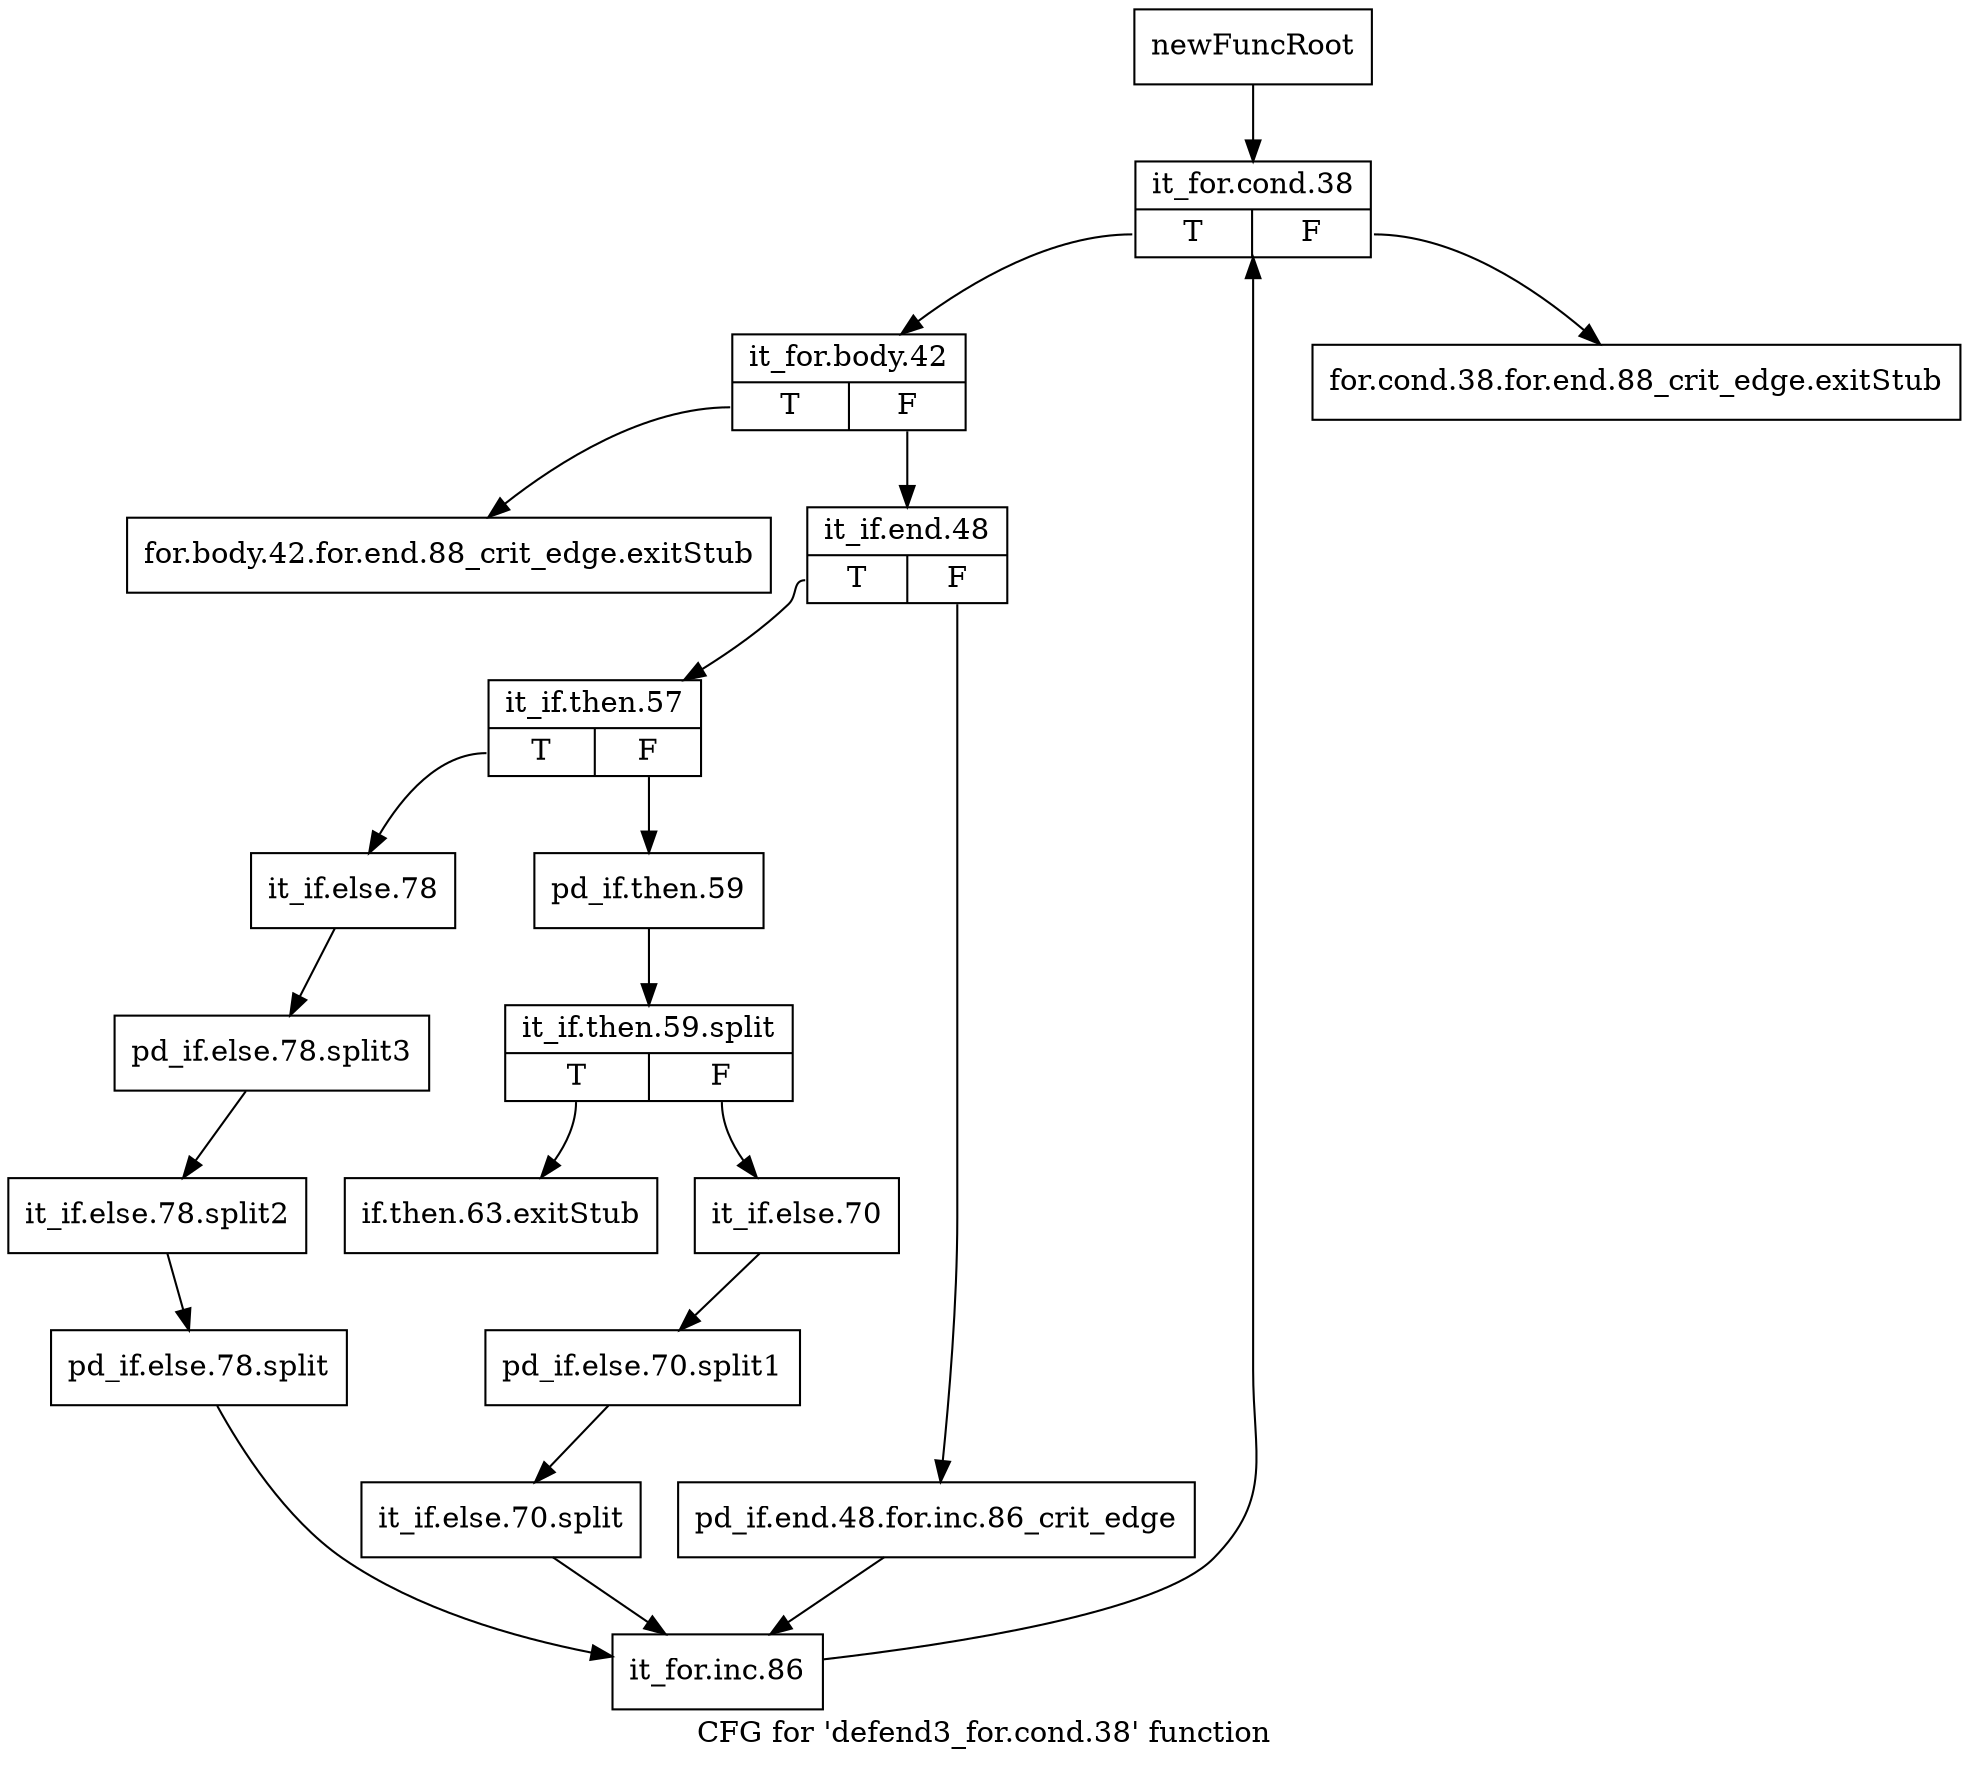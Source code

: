 digraph "CFG for 'defend3_for.cond.38' function" {
	label="CFG for 'defend3_for.cond.38' function";

	Node0x442d020 [shape=record,label="{newFuncRoot}"];
	Node0x442d020 -> Node0x442d160;
	Node0x442d070 [shape=record,label="{for.cond.38.for.end.88_crit_edge.exitStub}"];
	Node0x442d0c0 [shape=record,label="{for.body.42.for.end.88_crit_edge.exitStub}"];
	Node0x442d110 [shape=record,label="{if.then.63.exitStub}"];
	Node0x442d160 [shape=record,label="{it_for.cond.38|{<s0>T|<s1>F}}"];
	Node0x442d160:s0 -> Node0x442d1b0;
	Node0x442d160:s1 -> Node0x442d070;
	Node0x442d1b0 [shape=record,label="{it_for.body.42|{<s0>T|<s1>F}}"];
	Node0x442d1b0:s0 -> Node0x442d0c0;
	Node0x442d1b0:s1 -> Node0x442d200;
	Node0x442d200 [shape=record,label="{it_if.end.48|{<s0>T|<s1>F}}"];
	Node0x442d200:s0 -> Node0x442d2a0;
	Node0x442d200:s1 -> Node0x442d250;
	Node0x442d250 [shape=record,label="{pd_if.end.48.for.inc.86_crit_edge}"];
	Node0x442d250 -> Node0x442d3e0;
	Node0x442d2a0 [shape=record,label="{it_if.then.57|{<s0>T|<s1>F}}"];
	Node0x442d2a0:s0 -> Node0x442d390;
	Node0x442d2a0:s1 -> Node0x442d2f0;
	Node0x442d2f0 [shape=record,label="{pd_if.then.59}"];
	Node0x442d2f0 -> Node0x50b8380;
	Node0x50b8380 [shape=record,label="{it_if.then.59.split|{<s0>T|<s1>F}}"];
	Node0x50b8380:s0 -> Node0x442d110;
	Node0x50b8380:s1 -> Node0x442d340;
	Node0x442d340 [shape=record,label="{it_if.else.70}"];
	Node0x442d340 -> Node0x50b81f0;
	Node0x50b81f0 [shape=record,label="{pd_if.else.70.split1}"];
	Node0x50b81f0 -> Node0x5105a00;
	Node0x5105a00 [shape=record,label="{it_if.else.70.split}"];
	Node0x5105a00 -> Node0x442d3e0;
	Node0x442d390 [shape=record,label="{it_if.else.78}"];
	Node0x442d390 -> Node0x5376150;
	Node0x5376150 [shape=record,label="{pd_if.else.78.split3}"];
	Node0x5376150 -> Node0x5376100;
	Node0x5376100 [shape=record,label="{it_if.else.78.split2}"];
	Node0x5376100 -> Node0x5376060;
	Node0x5376060 [shape=record,label="{pd_if.else.78.split}"];
	Node0x5376060 -> Node0x442d3e0;
	Node0x442d3e0 [shape=record,label="{it_for.inc.86}"];
	Node0x442d3e0 -> Node0x442d160;
}

